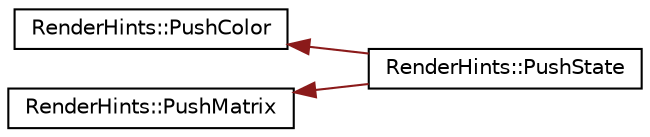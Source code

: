 digraph "Graphical Class Hierarchy"
{
 // LATEX_PDF_SIZE
  edge [fontname="Helvetica",fontsize="10",labelfontname="Helvetica",labelfontsize="10"];
  node [fontname="Helvetica",fontsize="10",shape=record];
  rankdir="LR";
  Node0 [label="RenderHints::PushColor",height=0.2,width=0.4,color="black", fillcolor="white", style="filled",URL="$structRenderHints_1_1PushColor.html",tooltip=" "];
  Node0 -> Node1 [dir="back",color="firebrick4",fontsize="10",style="solid",fontname="Helvetica"];
  Node1 [label="RenderHints::PushState",height=0.2,width=0.4,color="black", fillcolor="white", style="filled",URL="$classRenderHints_1_1PushState.html",tooltip=" "];
  Node928 [label="RenderHints::PushMatrix",height=0.2,width=0.4,color="black", fillcolor="white", style="filled",URL="$structRenderHints_1_1PushMatrix.html",tooltip=" "];
  Node928 -> Node1 [dir="back",color="firebrick4",fontsize="10",style="solid",fontname="Helvetica"];
}

